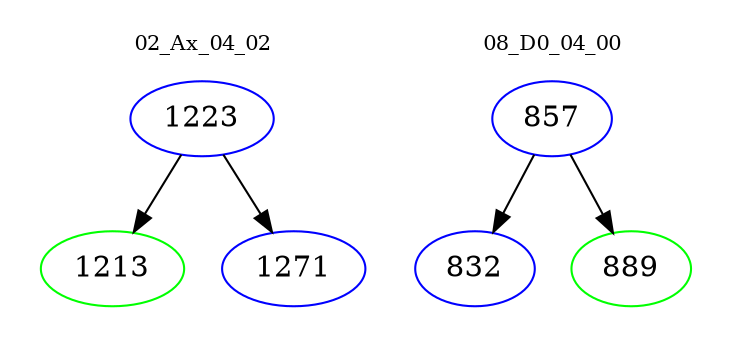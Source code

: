 digraph{
subgraph cluster_0 {
color = white
label = "02_Ax_04_02";
fontsize=10;
T0_1223 [label="1223", color="blue"]
T0_1223 -> T0_1213 [color="black"]
T0_1213 [label="1213", color="green"]
T0_1223 -> T0_1271 [color="black"]
T0_1271 [label="1271", color="blue"]
}
subgraph cluster_1 {
color = white
label = "08_D0_04_00";
fontsize=10;
T1_857 [label="857", color="blue"]
T1_857 -> T1_832 [color="black"]
T1_832 [label="832", color="blue"]
T1_857 -> T1_889 [color="black"]
T1_889 [label="889", color="green"]
}
}
